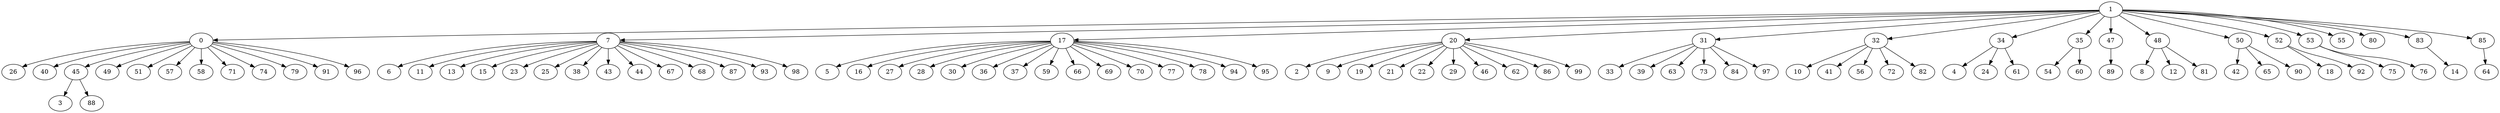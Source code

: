 digraph {
  1 -> 0;
  1 -> 7;
  1 -> 17;
  1 -> 20;
  1 -> 31;
  1 -> 32;
  1 -> 34;
  1 -> 35;
  1 -> 47;
  1 -> 48;
  1 -> 50;
  1 -> 52;
  1 -> 53;
  1 -> 55;
  1 -> 80;
  1 -> 83;
  1 -> 85;
  0 -> 26;
  0 -> 40;
  0 -> 45;
  0 -> 49;
  0 -> 51;
  0 -> 57;
  0 -> 58;
  0 -> 71;
  0 -> 74;
  0 -> 79;
  0 -> 91;
  0 -> 96;
  7 -> 6;
  7 -> 11;
  7 -> 13;
  7 -> 15;
  7 -> 23;
  7 -> 25;
  7 -> 38;
  7 -> 43;
  7 -> 44;
  7 -> 67;
  7 -> 68;
  7 -> 87;
  7 -> 93;
  7 -> 98;
  17 -> 5;
  17 -> 16;
  17 -> 27;
  17 -> 28;
  17 -> 30;
  17 -> 36;
  17 -> 37;
  17 -> 59;
  17 -> 66;
  17 -> 69;
  17 -> 70;
  17 -> 77;
  17 -> 78;
  17 -> 94;
  17 -> 95;
  20 -> 2;
  20 -> 9;
  20 -> 19;
  20 -> 21;
  20 -> 22;
  20 -> 29;
  20 -> 46;
  20 -> 62;
  20 -> 86;
  20 -> 99;
  31 -> 33;
  31 -> 39;
  31 -> 63;
  31 -> 73;
  31 -> 84;
  31 -> 97;
  32 -> 10;
  32 -> 41;
  32 -> 56;
  32 -> 72;
  32 -> 82;
  34 -> 4;
  34 -> 24;
  34 -> 61;
  35 -> 54;
  35 -> 60;
  47 -> 89;
  48 -> 8;
  48 -> 12;
  48 -> 81;
  50 -> 42;
  50 -> 65;
  50 -> 90;
  52 -> 18;
  52 -> 92;
  53 -> 75;
  53 -> 76;
  83 -> 14;
  85 -> 64;
  45 -> 3;
  45 -> 88;
}